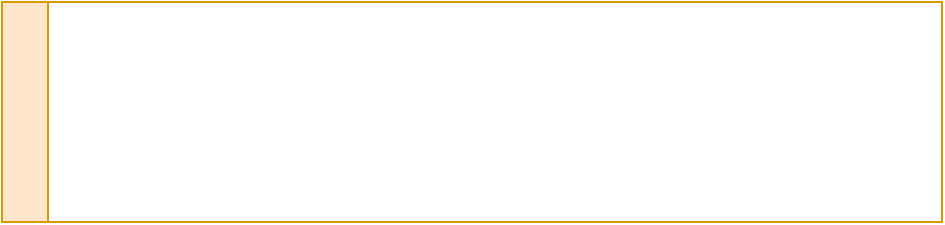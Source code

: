 <mxfile version="26.2.0">
  <diagram id="prtHgNgQTEPvFCAcTncT" name="Page-1">
    <mxGraphModel dx="816" dy="429" grid="1" gridSize="10" guides="1" tooltips="1" connect="1" arrows="1" fold="1" page="1" pageScale="1" pageWidth="827" pageHeight="1169" math="0" shadow="0">
      <root>
        <mxCell id="0" />
        <mxCell id="1" parent="0" />
        <mxCell id="5BJVbKY6UXJ1_XJSnjll-1" value="" style="swimlane;horizontal=0;whiteSpace=wrap;html=1;startSize=23;swimlaneFillColor=none;textShadow=0;fillColor=#ffe6cc;strokeColor=#d79b00;fillStyle=auto;" vertex="1" parent="1">
          <mxGeometry x="90" y="190" width="470" height="110" as="geometry" />
        </mxCell>
      </root>
    </mxGraphModel>
  </diagram>
</mxfile>
